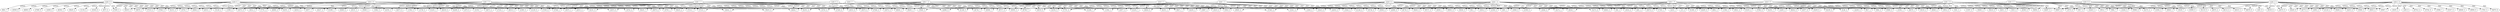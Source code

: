 digraph g {
"node 0: 0" -> "48394: 1" [label="pattern",arrowhead=normal]
"node 0: 0" -> "38425: 2" [label="pattern",arrowhead=normal]
"node 0: 0" -> "31104: 0" [label="pattern",arrowhead=normal]
"node 0: 0" -> "18348: 8" [label="pattern",arrowhead=normal]
"node 0: 0" -> "4973: 4" [label="pattern",arrowhead=normal]
"node 0: 0" -> "8841: 7" [label="pattern",arrowhead=normal]
"node 0: 0" -> "45509: 9" [label="pattern",arrowhead=normal]
"node 0: 0" -> "46690: 8" [label="pattern",arrowhead=normal]
"node 0: 0" -> "27989: 9" [label="pattern",arrowhead=normal]
"node 0: 0" -> "14008: 4" [label="pattern",arrowhead=normal]
"node 0: 0" -> "52191: 0" [label="then",arrowhead=normal]
"node 0: 0" -> "27400: 3" [label="then",arrowhead=normal]
"node 0: 0" -> "24533: 1" [label="then",arrowhead=normal]
"node 0: 0" -> "34644: 4" [label="then",arrowhead=normal]
"node 0: 0" -> "30679: 1" [label="then",arrowhead=normal]
"node 0: 0" -> "47846: 5" [label="then",arrowhead=normal]
"node 0: 0" -> "43874: 9" [label="then",arrowhead=normal]
"node 0: 0" -> "16763: 7" [label="then",arrowhead=normal]
"node 0: 0" -> "59435: 3" [label="then",arrowhead=normal]
"node 0: 0" -> "57019: 4" [label="then",arrowhead=normal]
"node 0: 1" -> "52191: 0" [label="pattern",arrowhead=normal]
"node 0: 1" -> "27400: 3" [label="pattern",arrowhead=normal]
"node 0: 1" -> "24533: 1" [label="pattern",arrowhead=normal]
"node 0: 1" -> "34644: 4" [label="pattern",arrowhead=normal]
"node 0: 1" -> "30679: 1" [label="pattern",arrowhead=normal]
"node 0: 1" -> "47846: 5" [label="pattern",arrowhead=normal]
"node 0: 1" -> "43874: 9" [label="pattern",arrowhead=normal]
"node 0: 1" -> "16763: 7" [label="pattern",arrowhead=normal]
"node 0: 1" -> "59435: 3" [label="pattern",arrowhead=normal]
"node 0: 1" -> "57019: 4" [label="pattern",arrowhead=normal]
"node 0: 1" -> "46018: 0" [label="then",arrowhead=normal]
"node 0: 1" -> "22354: 3" [label="then",arrowhead=normal]
"node 0: 1" -> "49202: 1" [label="then",arrowhead=normal]
"node 0: 1" -> "43977: 7" [label="then",arrowhead=normal]
"node 0: 1" -> "61203: 1" [label="then",arrowhead=normal]
"node 0: 1" -> "44624: 7" [label="then",arrowhead=normal]
"node 0: 1" -> "62351: 3" [label="then",arrowhead=normal]
"node 0: 1" -> "61496: 1" [label="then",arrowhead=normal]
"node 0: 1" -> "57791: 2" [label="then",arrowhead=normal]
"node 0: 1" -> "11564: 5" [label="then",arrowhead=normal]
"node 0: 2" -> "46018: 0" [label="pattern",arrowhead=normal]
"node 0: 2" -> "22354: 3" [label="pattern",arrowhead=normal]
"node 0: 2" -> "49202: 1" [label="pattern",arrowhead=normal]
"node 0: 2" -> "43977: 7" [label="pattern",arrowhead=normal]
"node 0: 2" -> "61203: 1" [label="pattern",arrowhead=normal]
"node 0: 2" -> "44624: 7" [label="pattern",arrowhead=normal]
"node 0: 2" -> "62351: 3" [label="pattern",arrowhead=normal]
"node 0: 2" -> "61496: 1" [label="pattern",arrowhead=normal]
"node 0: 2" -> "57791: 2" [label="pattern",arrowhead=normal]
"node 0: 2" -> "11564: 5" [label="pattern",arrowhead=normal]
"node 0: 2" -> "15926: 3" [label="then",arrowhead=normal]
"node 0: 2" -> "61348: 5" [label="then",arrowhead=normal]
"node 0: 2" -> "22886: 9" [label="then",arrowhead=normal]
"node 0: 2" -> "59471: 7" [label="then",arrowhead=normal]
"node 0: 2" -> "46736: 7" [label="then",arrowhead=normal]
"node 0: 2" -> "58737: 4" [label="then",arrowhead=normal]
"node 0: 2" -> "34500: 3" [label="then",arrowhead=normal]
"node 0: 2" -> "36746: 7" [label="then",arrowhead=normal]
"node 0: 2" -> "45908: 7" [label="then",arrowhead=normal]
"node 0: 2" -> "58263: 1" [label="then",arrowhead=normal]
"node 0: 3" -> "15926: 3" [label="pattern",arrowhead=normal]
"node 0: 3" -> "61348: 5" [label="pattern",arrowhead=normal]
"node 0: 3" -> "22886: 9" [label="pattern",arrowhead=normal]
"node 0: 3" -> "59471: 7" [label="pattern",arrowhead=normal]
"node 0: 3" -> "46736: 7" [label="pattern",arrowhead=normal]
"node 0: 3" -> "58737: 4" [label="pattern",arrowhead=normal]
"node 0: 3" -> "34500: 3" [label="pattern",arrowhead=normal]
"node 0: 3" -> "36746: 7" [label="pattern",arrowhead=normal]
"node 0: 3" -> "45908: 7" [label="pattern",arrowhead=normal]
"node 0: 3" -> "58263: 1" [label="pattern",arrowhead=normal]
"node 0: 3" -> "47480: 2" [label="then",arrowhead=normal]
"node 0: 3" -> "62250: 3" [label="then",arrowhead=normal]
"node 0: 3" -> "33867: 3" [label="then",arrowhead=normal]
"node 0: 3" -> "9384: 6" [label="then",arrowhead=normal]
"node 0: 3" -> "31841: 4" [label="then",arrowhead=normal]
"node 0: 3" -> "18425: 8" [label="then",arrowhead=normal]
"node 0: 3" -> "24858: 9" [label="then",arrowhead=normal]
"node 0: 3" -> "19210: 2" [label="then",arrowhead=normal]
"node 0: 3" -> "29845: 4" [label="then",arrowhead=normal]
"node 0: 3" -> "13069: 0" [label="then",arrowhead=normal]
"node 0: 4" -> "47480: 2" [label="pattern",arrowhead=normal]
"node 0: 4" -> "62250: 3" [label="pattern",arrowhead=normal]
"node 0: 4" -> "33867: 3" [label="pattern",arrowhead=normal]
"node 0: 4" -> "9384: 6" [label="pattern",arrowhead=normal]
"node 0: 4" -> "31841: 4" [label="pattern",arrowhead=normal]
"node 0: 4" -> "18425: 8" [label="pattern",arrowhead=normal]
"node 0: 4" -> "24858: 9" [label="pattern",arrowhead=normal]
"node 0: 4" -> "19210: 2" [label="pattern",arrowhead=normal]
"node 0: 4" -> "29845: 4" [label="pattern",arrowhead=normal]
"node 0: 4" -> "13069: 0" [label="pattern",arrowhead=normal]
"node 0: 4" -> "56545: 7" [label="then",arrowhead=normal]
"node 0: 4" -> "21908: 0" [label="then",arrowhead=normal]
"node 0: 4" -> "14946: 0" [label="then",arrowhead=normal]
"node 0: 4" -> "52372: 1" [label="then",arrowhead=normal]
"node 0: 4" -> "60803: 9" [label="then",arrowhead=normal]
"node 0: 4" -> "506: 1" [label="then",arrowhead=normal]
"node 0: 4" -> "16934: 5" [label="then",arrowhead=normal]
"node 0: 4" -> "3491: 1" [label="then",arrowhead=normal]
"node 0: 4" -> "45678: 9" [label="then",arrowhead=normal]
"node 0: 4" -> "37393: 1" [label="then",arrowhead=normal]
"node 0: 5" -> "56545: 7" [label="pattern",arrowhead=normal]
"node 0: 5" -> "21908: 0" [label="pattern",arrowhead=normal]
"node 0: 5" -> "14946: 0" [label="pattern",arrowhead=normal]
"node 0: 5" -> "52372: 1" [label="pattern",arrowhead=normal]
"node 0: 5" -> "60803: 9" [label="pattern",arrowhead=normal]
"node 0: 5" -> "506: 1" [label="pattern",arrowhead=normal]
"node 0: 5" -> "16934: 5" [label="pattern",arrowhead=normal]
"node 0: 5" -> "3491: 1" [label="pattern",arrowhead=normal]
"node 0: 5" -> "45678: 9" [label="pattern",arrowhead=normal]
"node 0: 5" -> "37393: 1" [label="pattern",arrowhead=normal]
"node 0: 5" -> "55880: 9" [label="then",arrowhead=normal]
"node 0: 5" -> "48478: 1" [label="then",arrowhead=normal]
"node 0: 5" -> "58330: 2" [label="then",arrowhead=normal]
"node 0: 5" -> "38940: 2" [label="then",arrowhead=normal]
"node 0: 5" -> "19912: 0" [label="then",arrowhead=normal]
"node 0: 5" -> "5982: 0" [label="then",arrowhead=normal]
"node 0: 5" -> "41692: 1" [label="then",arrowhead=normal]
"node 0: 5" -> "9917: 1" [label="then",arrowhead=normal]
"node 0: 5" -> "60897: 6" [label="then",arrowhead=normal]
"node 0: 5" -> "15572: 4" [label="then",arrowhead=normal]
"node 0: 6" -> "55880: 9" [label="pattern",arrowhead=normal]
"node 0: 6" -> "48478: 1" [label="pattern",arrowhead=normal]
"node 0: 6" -> "58330: 2" [label="pattern",arrowhead=normal]
"node 0: 6" -> "38940: 2" [label="pattern",arrowhead=normal]
"node 0: 6" -> "19912: 0" [label="pattern",arrowhead=normal]
"node 0: 6" -> "5982: 0" [label="pattern",arrowhead=normal]
"node 0: 6" -> "41692: 1" [label="pattern",arrowhead=normal]
"node 0: 6" -> "9917: 1" [label="pattern",arrowhead=normal]
"node 0: 6" -> "60897: 6" [label="pattern",arrowhead=normal]
"node 0: 6" -> "15572: 4" [label="pattern",arrowhead=normal]
"node 0: 6" -> "23262: 0" [label="then",arrowhead=normal]
"node 0: 6" -> "49474: 2" [label="then",arrowhead=normal]
"node 0: 6" -> "46112: 4" [label="then",arrowhead=normal]
"node 0: 6" -> "20410: 3" [label="then",arrowhead=normal]
"node 0: 6" -> "1291: 9" [label="then",arrowhead=normal]
"node 0: 6" -> "18228: 3" [label="then",arrowhead=normal]
"node 0: 6" -> "62372: 4" [label="then",arrowhead=normal]
"node 0: 6" -> "19439: 7" [label="then",arrowhead=normal]
"node 0: 6" -> "63906: 9" [label="then",arrowhead=normal]
"node 0: 6" -> "54118: 9" [label="then",arrowhead=normal]
"node 1: 0" -> "34073: 2" [label="pattern",arrowhead=normal]
"node 1: 0" -> "41236: 9" [label="pattern",arrowhead=normal]
"node 1: 0" -> "62073: 8" [label="pattern",arrowhead=normal]
"node 1: 0" -> "12749: 0" [label="pattern",arrowhead=normal]
"node 1: 0" -> "28238: 6" [label="pattern",arrowhead=normal]
"node 1: 0" -> "62280: 6" [label="pattern",arrowhead=normal]
"node 1: 0" -> "2470: 8" [label="pattern",arrowhead=normal]
"node 1: 0" -> "10156: 7" [label="pattern",arrowhead=normal]
"node 1: 0" -> "27434: 3" [label="pattern",arrowhead=normal]
"node 1: 0" -> "21960: 0" [label="pattern",arrowhead=normal]
"node 1: 0" -> "52191: 9" [label="then",arrowhead=normal]
"node 1: 0" -> "27400: 8" [label="then",arrowhead=normal]
"node 1: 0" -> "24533: 4" [label="then",arrowhead=normal]
"node 1: 0" -> "34644: 4" [label="then",arrowhead=normal]
"node 1: 0" -> "30679: 3" [label="then",arrowhead=normal]
"node 1: 0" -> "47846: 1" [label="then",arrowhead=normal]
"node 1: 0" -> "43874: 9" [label="then",arrowhead=normal]
"node 1: 0" -> "16763: 1" [label="then",arrowhead=normal]
"node 1: 0" -> "59435: 2" [label="then",arrowhead=normal]
"node 1: 0" -> "57019: 1" [label="then",arrowhead=normal]
"node 1: 1" -> "52191: 9" [label="pattern",arrowhead=normal]
"node 1: 1" -> "27400: 8" [label="pattern",arrowhead=normal]
"node 1: 1" -> "24533: 4" [label="pattern",arrowhead=normal]
"node 1: 1" -> "34644: 4" [label="pattern",arrowhead=normal]
"node 1: 1" -> "30679: 3" [label="pattern",arrowhead=normal]
"node 1: 1" -> "47846: 1" [label="pattern",arrowhead=normal]
"node 1: 1" -> "43874: 9" [label="pattern",arrowhead=normal]
"node 1: 1" -> "16763: 1" [label="pattern",arrowhead=normal]
"node 1: 1" -> "59435: 2" [label="pattern",arrowhead=normal]
"node 1: 1" -> "57019: 1" [label="pattern",arrowhead=normal]
"node 1: 1" -> "52191: 4" [label="then",arrowhead=normal]
"node 1: 1" -> "27400: 6" [label="then",arrowhead=normal]
"node 1: 1" -> "24533: 8" [label="then",arrowhead=normal]
"node 1: 1" -> "34644: 3" [label="then",arrowhead=normal]
"node 1: 1" -> "30679: 4" [label="then",arrowhead=normal]
"node 1: 1" -> "47846: 4" [label="then",arrowhead=normal]
"node 1: 1" -> "43874: 5" [label="then",arrowhead=normal]
"node 1: 1" -> "16763: 4" [label="then",arrowhead=normal]
"node 1: 1" -> "59435: 8" [label="then",arrowhead=normal]
"node 1: 1" -> "57019: 1" [label="then",arrowhead=normal]
"node 1: 2" -> "52191: 4" [label="pattern",arrowhead=normal]
"node 1: 2" -> "27400: 6" [label="pattern",arrowhead=normal]
"node 1: 2" -> "24533: 8" [label="pattern",arrowhead=normal]
"node 1: 2" -> "34644: 3" [label="pattern",arrowhead=normal]
"node 1: 2" -> "30679: 4" [label="pattern",arrowhead=normal]
"node 1: 2" -> "47846: 4" [label="pattern",arrowhead=normal]
"node 1: 2" -> "43874: 5" [label="pattern",arrowhead=normal]
"node 1: 2" -> "16763: 4" [label="pattern",arrowhead=normal]
"node 1: 2" -> "59435: 8" [label="pattern",arrowhead=normal]
"node 1: 2" -> "57019: 1" [label="pattern",arrowhead=normal]
"node 1: 2" -> "46018: 6" [label="then",arrowhead=normal]
"node 1: 2" -> "22354: 5" [label="then",arrowhead=normal]
"node 1: 2" -> "49202: 1" [label="then",arrowhead=normal]
"node 1: 2" -> "43977: 0" [label="then",arrowhead=normal]
"node 1: 2" -> "61203: 7" [label="then",arrowhead=normal]
"node 1: 2" -> "44624: 6" [label="then",arrowhead=normal]
"node 1: 2" -> "62351: 1" [label="then",arrowhead=normal]
"node 1: 2" -> "61496: 7" [label="then",arrowhead=normal]
"node 1: 2" -> "57791: 4" [label="then",arrowhead=normal]
"node 1: 2" -> "11564: 1" [label="then",arrowhead=normal]
"node 1: 3" -> "46018: 6" [label="pattern",arrowhead=normal]
"node 1: 3" -> "22354: 5" [label="pattern",arrowhead=normal]
"node 1: 3" -> "49202: 1" [label="pattern",arrowhead=normal]
"node 1: 3" -> "43977: 0" [label="pattern",arrowhead=normal]
"node 1: 3" -> "61203: 7" [label="pattern",arrowhead=normal]
"node 1: 3" -> "44624: 6" [label="pattern",arrowhead=normal]
"node 1: 3" -> "62351: 1" [label="pattern",arrowhead=normal]
"node 1: 3" -> "61496: 7" [label="pattern",arrowhead=normal]
"node 1: 3" -> "57791: 4" [label="pattern",arrowhead=normal]
"node 1: 3" -> "11564: 1" [label="pattern",arrowhead=normal]
"node 1: 3" -> "15926: 5" [label="then",arrowhead=normal]
"node 1: 3" -> "61348: 6" [label="then",arrowhead=normal]
"node 1: 3" -> "22886: 8" [label="then",arrowhead=normal]
"node 1: 3" -> "59471: 7" [label="then",arrowhead=normal]
"node 1: 3" -> "46736: 5" [label="then",arrowhead=normal]
"node 1: 3" -> "58737: 0" [label="then",arrowhead=normal]
"node 1: 3" -> "34500: 1" [label="then",arrowhead=normal]
"node 1: 3" -> "36746: 8" [label="then",arrowhead=normal]
"node 1: 3" -> "45908: 4" [label="then",arrowhead=normal]
"node 1: 3" -> "58263: 0" [label="then",arrowhead=normal]
"node 1: 4" -> "15926: 5" [label="pattern",arrowhead=normal]
"node 1: 4" -> "61348: 6" [label="pattern",arrowhead=normal]
"node 1: 4" -> "22886: 8" [label="pattern",arrowhead=normal]
"node 1: 4" -> "59471: 7" [label="pattern",arrowhead=normal]
"node 1: 4" -> "46736: 5" [label="pattern",arrowhead=normal]
"node 1: 4" -> "58737: 0" [label="pattern",arrowhead=normal]
"node 1: 4" -> "34500: 1" [label="pattern",arrowhead=normal]
"node 1: 4" -> "36746: 8" [label="pattern",arrowhead=normal]
"node 1: 4" -> "45908: 4" [label="pattern",arrowhead=normal]
"node 1: 4" -> "58263: 0" [label="pattern",arrowhead=normal]
"node 1: 4" -> "56545: 5" [label="then",arrowhead=normal]
"node 1: 4" -> "21908: 9" [label="then",arrowhead=normal]
"node 1: 4" -> "14946: 4" [label="then",arrowhead=normal]
"node 1: 4" -> "52372: 8" [label="then",arrowhead=normal]
"node 1: 4" -> "60803: 5" [label="then",arrowhead=normal]
"node 1: 4" -> "506: 3" [label="then",arrowhead=normal]
"node 1: 4" -> "16934: 6" [label="then",arrowhead=normal]
"node 1: 4" -> "3491: 4" [label="then",arrowhead=normal]
"node 1: 4" -> "45678: 9" [label="then",arrowhead=normal]
"node 1: 4" -> "37393: 1" [label="then",arrowhead=normal]
"node 1: 5" -> "56545: 5" [label="pattern",arrowhead=normal]
"node 1: 5" -> "21908: 9" [label="pattern",arrowhead=normal]
"node 1: 5" -> "14946: 4" [label="pattern",arrowhead=normal]
"node 1: 5" -> "52372: 8" [label="pattern",arrowhead=normal]
"node 1: 5" -> "60803: 5" [label="pattern",arrowhead=normal]
"node 1: 5" -> "506: 3" [label="pattern",arrowhead=normal]
"node 1: 5" -> "16934: 6" [label="pattern",arrowhead=normal]
"node 1: 5" -> "3491: 4" [label="pattern",arrowhead=normal]
"node 1: 5" -> "45678: 9" [label="pattern",arrowhead=normal]
"node 1: 5" -> "37393: 1" [label="pattern",arrowhead=normal]
"node 1: 5" -> "38521: 4" [label="then",arrowhead=normal]
"node 1: 5" -> "12265: 3" [label="then",arrowhead=normal]
"node 1: 5" -> "4238: 1" [label="then",arrowhead=normal]
"node 1: 5" -> "315: 2" [label="then",arrowhead=normal]
"node 1: 5" -> "8892: 3" [label="then",arrowhead=normal]
"node 1: 5" -> "47882: 6" [label="then",arrowhead=normal]
"node 1: 5" -> "19239: 9" [label="then",arrowhead=normal]
"node 1: 5" -> "62185: 6" [label="then",arrowhead=normal]
"node 1: 5" -> "6146: 4" [label="then",arrowhead=normal]
"node 1: 5" -> "62495: 6" [label="then",arrowhead=normal]
"node 1: 6" -> "38521: 4" [label="pattern",arrowhead=normal]
"node 1: 6" -> "12265: 3" [label="pattern",arrowhead=normal]
"node 1: 6" -> "4238: 1" [label="pattern",arrowhead=normal]
"node 1: 6" -> "315: 2" [label="pattern",arrowhead=normal]
"node 1: 6" -> "8892: 3" [label="pattern",arrowhead=normal]
"node 1: 6" -> "47882: 6" [label="pattern",arrowhead=normal]
"node 1: 6" -> "19239: 9" [label="pattern",arrowhead=normal]
"node 1: 6" -> "62185: 6" [label="pattern",arrowhead=normal]
"node 1: 6" -> "6146: 4" [label="pattern",arrowhead=normal]
"node 1: 6" -> "62495: 6" [label="pattern",arrowhead=normal]
"node 1: 6" -> "59418: 9" [label="then",arrowhead=normal]
"node 1: 6" -> "62911: 5" [label="then",arrowhead=normal]
"node 1: 6" -> "9303: 2" [label="then",arrowhead=normal]
"node 1: 6" -> "29360: 0" [label="then",arrowhead=normal]
"node 1: 6" -> "56854: 5" [label="then",arrowhead=normal]
"node 1: 6" -> "62697: 5" [label="then",arrowhead=normal]
"node 1: 6" -> "22206: 4" [label="then",arrowhead=normal]
"node 1: 6" -> "5361: 3" [label="then",arrowhead=normal]
"node 1: 6" -> "31587: 0" [label="then",arrowhead=normal]
"node 1: 6" -> "50685: 3" [label="then",arrowhead=normal]
"node 2: 0" -> "40896: 4" [label="pattern",arrowhead=normal]
"node 2: 0" -> "40237: 2" [label="pattern",arrowhead=normal]
"node 2: 0" -> "63869: 6" [label="pattern",arrowhead=normal]
"node 2: 0" -> "18012: 3" [label="pattern",arrowhead=normal]
"node 2: 0" -> "42032: 4" [label="pattern",arrowhead=normal]
"node 2: 0" -> "29101: 3" [label="pattern",arrowhead=normal]
"node 2: 0" -> "35649: 3" [label="pattern",arrowhead=normal]
"node 2: 0" -> "13462: 5" [label="pattern",arrowhead=normal]
"node 2: 0" -> "53128: 2" [label="pattern",arrowhead=normal]
"node 2: 0" -> "11996: 4" [label="pattern",arrowhead=normal]
"node 2: 0" -> "52191: 9" [label="then",arrowhead=normal]
"node 2: 0" -> "27400: 8" [label="then",arrowhead=normal]
"node 2: 0" -> "24533: 1" [label="then",arrowhead=normal]
"node 2: 0" -> "34644: 3" [label="then",arrowhead=normal]
"node 2: 0" -> "30679: 2" [label="then",arrowhead=normal]
"node 2: 0" -> "47846: 1" [label="then",arrowhead=normal]
"node 2: 0" -> "43874: 8" [label="then",arrowhead=normal]
"node 2: 0" -> "16763: 6" [label="then",arrowhead=normal]
"node 2: 0" -> "59435: 7" [label="then",arrowhead=normal]
"node 2: 0" -> "57019: 7" [label="then",arrowhead=normal]
"node 2: 1" -> "52191: 9" [label="pattern",arrowhead=normal]
"node 2: 1" -> "27400: 8" [label="pattern",arrowhead=normal]
"node 2: 1" -> "24533: 1" [label="pattern",arrowhead=normal]
"node 2: 1" -> "34644: 3" [label="pattern",arrowhead=normal]
"node 2: 1" -> "30679: 2" [label="pattern",arrowhead=normal]
"node 2: 1" -> "47846: 1" [label="pattern",arrowhead=normal]
"node 2: 1" -> "43874: 8" [label="pattern",arrowhead=normal]
"node 2: 1" -> "16763: 6" [label="pattern",arrowhead=normal]
"node 2: 1" -> "59435: 7" [label="pattern",arrowhead=normal]
"node 2: 1" -> "57019: 7" [label="pattern",arrowhead=normal]
"node 2: 1" -> "46018: 6" [label="then",arrowhead=normal]
"node 2: 1" -> "22354: 5" [label="then",arrowhead=normal]
"node 2: 1" -> "49202: 0" [label="then",arrowhead=normal]
"node 2: 1" -> "43977: 6" [label="then",arrowhead=normal]
"node 2: 1" -> "61203: 2" [label="then",arrowhead=normal]
"node 2: 1" -> "44624: 7" [label="then",arrowhead=normal]
"node 2: 1" -> "62351: 7" [label="then",arrowhead=normal]
"node 2: 1" -> "61496: 4" [label="then",arrowhead=normal]
"node 2: 1" -> "57791: 4" [label="then",arrowhead=normal]
"node 2: 1" -> "11564: 3" [label="then",arrowhead=normal]
"node 2: 2" -> "46018: 6" [label="pattern",arrowhead=normal]
"node 2: 2" -> "22354: 5" [label="pattern",arrowhead=normal]
"node 2: 2" -> "49202: 0" [label="pattern",arrowhead=normal]
"node 2: 2" -> "43977: 6" [label="pattern",arrowhead=normal]
"node 2: 2" -> "61203: 2" [label="pattern",arrowhead=normal]
"node 2: 2" -> "44624: 7" [label="pattern",arrowhead=normal]
"node 2: 2" -> "62351: 7" [label="pattern",arrowhead=normal]
"node 2: 2" -> "61496: 4" [label="pattern",arrowhead=normal]
"node 2: 2" -> "57791: 4" [label="pattern",arrowhead=normal]
"node 2: 2" -> "11564: 3" [label="pattern",arrowhead=normal]
"node 2: 2" -> "55880: 0" [label="then",arrowhead=normal]
"node 2: 2" -> "48478: 9" [label="then",arrowhead=normal]
"node 2: 2" -> "58330: 6" [label="then",arrowhead=normal]
"node 2: 2" -> "38940: 1" [label="then",arrowhead=normal]
"node 2: 2" -> "19912: 7" [label="then",arrowhead=normal]
"node 2: 2" -> "5982: 7" [label="then",arrowhead=normal]
"node 2: 2" -> "41692: 0" [label="then",arrowhead=normal]
"node 2: 2" -> "9917: 4" [label="then",arrowhead=normal]
"node 2: 2" -> "60897: 6" [label="then",arrowhead=normal]
"node 2: 2" -> "15572: 4" [label="then",arrowhead=normal]
"node 2: 3" -> "55880: 0" [label="pattern",arrowhead=normal]
"node 2: 3" -> "48478: 9" [label="pattern",arrowhead=normal]
"node 2: 3" -> "58330: 6" [label="pattern",arrowhead=normal]
"node 2: 3" -> "38940: 1" [label="pattern",arrowhead=normal]
"node 2: 3" -> "19912: 7" [label="pattern",arrowhead=normal]
"node 2: 3" -> "5982: 7" [label="pattern",arrowhead=normal]
"node 2: 3" -> "41692: 0" [label="pattern",arrowhead=normal]
"node 2: 3" -> "9917: 4" [label="pattern",arrowhead=normal]
"node 2: 3" -> "60897: 6" [label="pattern",arrowhead=normal]
"node 2: 3" -> "15572: 4" [label="pattern",arrowhead=normal]
"node 2: 3" -> "44775: 5" [label="then",arrowhead=normal]
"node 2: 3" -> "43129: 2" [label="then",arrowhead=normal]
"node 2: 3" -> "34253: 6" [label="then",arrowhead=normal]
"node 2: 3" -> "39003: 2" [label="then",arrowhead=normal]
"node 2: 3" -> "25667: 7" [label="then",arrowhead=normal]
"node 2: 3" -> "24474: 5" [label="then",arrowhead=normal]
"node 2: 3" -> "60425: 6" [label="then",arrowhead=normal]
"node 2: 3" -> "12993: 3" [label="then",arrowhead=normal]
"node 2: 3" -> "59260: 6" [label="then",arrowhead=normal]
"node 2: 3" -> "55960: 5" [label="then",arrowhead=normal]
"node 2: 4" -> "44775: 5" [label="pattern",arrowhead=normal]
"node 2: 4" -> "43129: 2" [label="pattern",arrowhead=normal]
"node 2: 4" -> "34253: 6" [label="pattern",arrowhead=normal]
"node 2: 4" -> "39003: 2" [label="pattern",arrowhead=normal]
"node 2: 4" -> "25667: 7" [label="pattern",arrowhead=normal]
"node 2: 4" -> "24474: 5" [label="pattern",arrowhead=normal]
"node 2: 4" -> "60425: 6" [label="pattern",arrowhead=normal]
"node 2: 4" -> "12993: 3" [label="pattern",arrowhead=normal]
"node 2: 4" -> "59260: 6" [label="pattern",arrowhead=normal]
"node 2: 4" -> "55960: 5" [label="pattern",arrowhead=normal]
"node 2: 4" -> "10635: 5" [label="then",arrowhead=normal]
"node 2: 4" -> "1400: 9" [label="then",arrowhead=normal]
"node 2: 4" -> "29702: 4" [label="then",arrowhead=normal]
"node 2: 4" -> "35762: 9" [label="then",arrowhead=normal]
"node 2: 4" -> "19586: 7" [label="then",arrowhead=normal]
"node 2: 4" -> "51937: 0" [label="then",arrowhead=normal]
"node 2: 4" -> "46949: 3" [label="then",arrowhead=normal]
"node 2: 4" -> "49994: 9" [label="then",arrowhead=normal]
"node 2: 4" -> "1759: 3" [label="then",arrowhead=normal]
"node 2: 4" -> "54970: 8" [label="then",arrowhead=normal]
}
